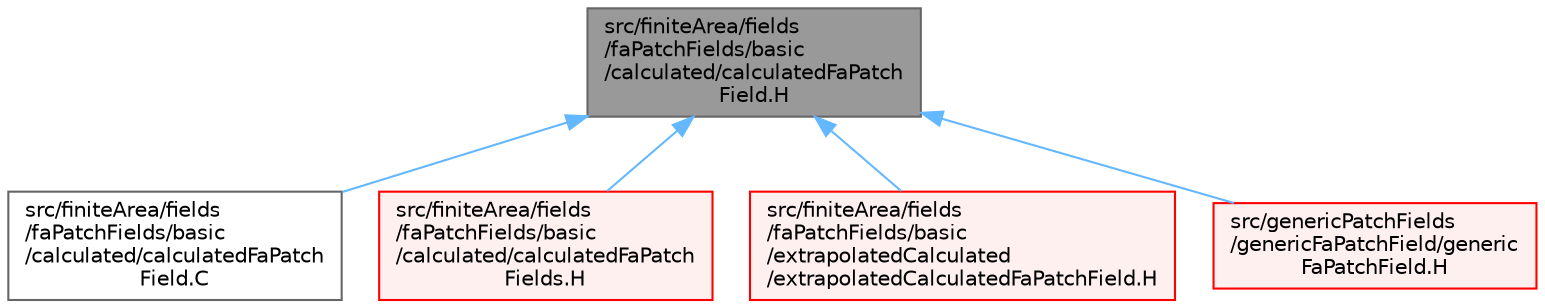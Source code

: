 digraph "src/finiteArea/fields/faPatchFields/basic/calculated/calculatedFaPatchField.H"
{
 // LATEX_PDF_SIZE
  bgcolor="transparent";
  edge [fontname=Helvetica,fontsize=10,labelfontname=Helvetica,labelfontsize=10];
  node [fontname=Helvetica,fontsize=10,shape=box,height=0.2,width=0.4];
  Node1 [id="Node000001",label="src/finiteArea/fields\l/faPatchFields/basic\l/calculated/calculatedFaPatch\lField.H",height=0.2,width=0.4,color="gray40", fillcolor="grey60", style="filled", fontcolor="black",tooltip=" "];
  Node1 -> Node2 [id="edge1_Node000001_Node000002",dir="back",color="steelblue1",style="solid",tooltip=" "];
  Node2 [id="Node000002",label="src/finiteArea/fields\l/faPatchFields/basic\l/calculated/calculatedFaPatch\lField.C",height=0.2,width=0.4,color="grey40", fillcolor="white", style="filled",URL="$calculatedFaPatchField_8C.html",tooltip=" "];
  Node1 -> Node3 [id="edge2_Node000001_Node000003",dir="back",color="steelblue1",style="solid",tooltip=" "];
  Node3 [id="Node000003",label="src/finiteArea/fields\l/faPatchFields/basic\l/calculated/calculatedFaPatch\lFields.H",height=0.2,width=0.4,color="red", fillcolor="#FFF0F0", style="filled",URL="$calculatedFaPatchFields_8H.html",tooltip=" "];
  Node1 -> Node197 [id="edge3_Node000001_Node000197",dir="back",color="steelblue1",style="solid",tooltip=" "];
  Node197 [id="Node000197",label="src/finiteArea/fields\l/faPatchFields/basic\l/extrapolatedCalculated\l/extrapolatedCalculatedFaPatchField.H",height=0.2,width=0.4,color="red", fillcolor="#FFF0F0", style="filled",URL="$extrapolatedCalculatedFaPatchField_8H.html",tooltip=" "];
  Node1 -> Node201 [id="edge4_Node000001_Node000201",dir="back",color="steelblue1",style="solid",tooltip=" "];
  Node201 [id="Node000201",label="src/genericPatchFields\l/genericFaPatchField/generic\lFaPatchField.H",height=0.2,width=0.4,color="red", fillcolor="#FFF0F0", style="filled",URL="$genericFaPatchField_8H.html",tooltip=" "];
}

